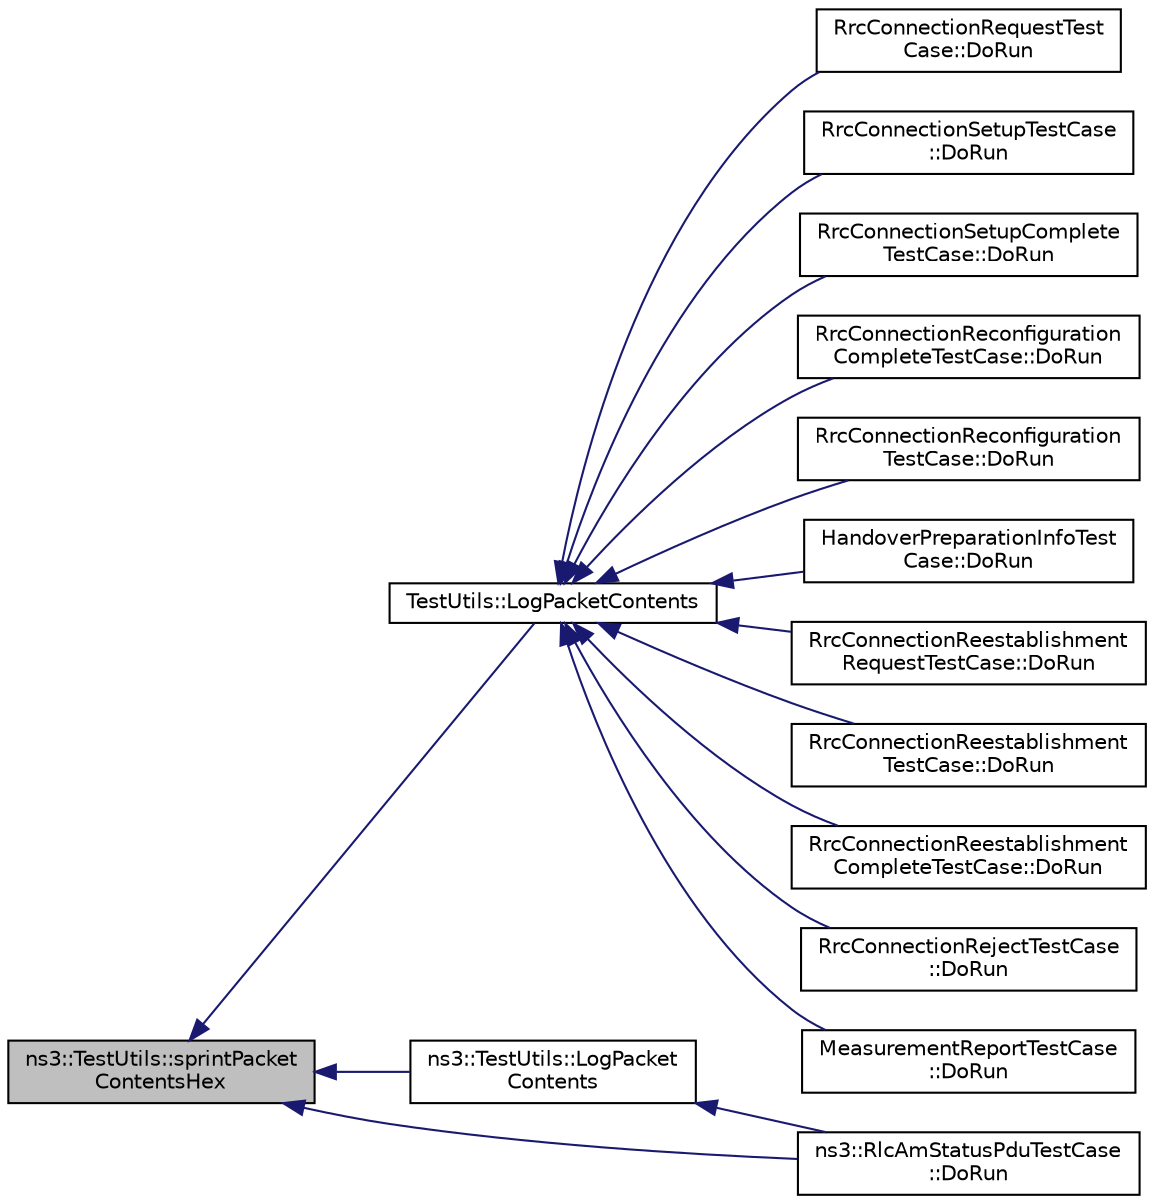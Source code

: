 digraph "ns3::TestUtils::sprintPacketContentsHex"
{
  edge [fontname="Helvetica",fontsize="10",labelfontname="Helvetica",labelfontsize="10"];
  node [fontname="Helvetica",fontsize="10",shape=record];
  rankdir="LR";
  Node1 [label="ns3::TestUtils::sprintPacket\lContentsHex",height=0.2,width=0.4,color="black", fillcolor="grey75", style="filled", fontcolor="black"];
  Node1 -> Node2 [dir="back",color="midnightblue",fontsize="10",style="solid"];
  Node2 [label="TestUtils::LogPacketContents",height=0.2,width=0.4,color="black", fillcolor="white", style="filled",URL="$d3/dd1/classTestUtils.html#a9391dac3282094e6e57c0052d88a086f"];
  Node2 -> Node3 [dir="back",color="midnightblue",fontsize="10",style="solid"];
  Node3 [label="RrcConnectionRequestTest\lCase::DoRun",height=0.2,width=0.4,color="black", fillcolor="white", style="filled",URL="$da/d3a/classRrcConnectionRequestTestCase.html#a56ad8fb3abe70c33b6dd15b0bb52a71d",tooltip="Implementation to actually run this TestCase. "];
  Node2 -> Node4 [dir="back",color="midnightblue",fontsize="10",style="solid"];
  Node4 [label="RrcConnectionSetupTestCase\l::DoRun",height=0.2,width=0.4,color="black", fillcolor="white", style="filled",URL="$df/d80/classRrcConnectionSetupTestCase.html#a167082ea179ee6608f4cd608eef3b87e",tooltip="Implementation to actually run this TestCase. "];
  Node2 -> Node5 [dir="back",color="midnightblue",fontsize="10",style="solid"];
  Node5 [label="RrcConnectionSetupComplete\lTestCase::DoRun",height=0.2,width=0.4,color="black", fillcolor="white", style="filled",URL="$d9/d83/classRrcConnectionSetupCompleteTestCase.html#a0bec6b3fe9ff042780ccbc5f94160412",tooltip="Implementation to actually run this TestCase. "];
  Node2 -> Node6 [dir="back",color="midnightblue",fontsize="10",style="solid"];
  Node6 [label="RrcConnectionReconfiguration\lCompleteTestCase::DoRun",height=0.2,width=0.4,color="black", fillcolor="white", style="filled",URL="$d4/df7/classRrcConnectionReconfigurationCompleteTestCase.html#a811358e619874b2e388db76d924a0574",tooltip="Implementation to actually run this TestCase. "];
  Node2 -> Node7 [dir="back",color="midnightblue",fontsize="10",style="solid"];
  Node7 [label="RrcConnectionReconfiguration\lTestCase::DoRun",height=0.2,width=0.4,color="black", fillcolor="white", style="filled",URL="$db/df4/classRrcConnectionReconfigurationTestCase.html#a2b89d71bea1fac367654a314ffb228a8",tooltip="Implementation to actually run this TestCase. "];
  Node2 -> Node8 [dir="back",color="midnightblue",fontsize="10",style="solid"];
  Node8 [label="HandoverPreparationInfoTest\lCase::DoRun",height=0.2,width=0.4,color="black", fillcolor="white", style="filled",URL="$d9/d7e/classHandoverPreparationInfoTestCase.html#af2543e8eacd157b1cc0ec5615a3aba95",tooltip="Implementation to actually run this TestCase. "];
  Node2 -> Node9 [dir="back",color="midnightblue",fontsize="10",style="solid"];
  Node9 [label="RrcConnectionReestablishment\lRequestTestCase::DoRun",height=0.2,width=0.4,color="black", fillcolor="white", style="filled",URL="$d7/d35/classRrcConnectionReestablishmentRequestTestCase.html#abfefd24ae58ad815de9efe81f4cffeee",tooltip="Implementation to actually run this TestCase. "];
  Node2 -> Node10 [dir="back",color="midnightblue",fontsize="10",style="solid"];
  Node10 [label="RrcConnectionReestablishment\lTestCase::DoRun",height=0.2,width=0.4,color="black", fillcolor="white", style="filled",URL="$da/daa/classRrcConnectionReestablishmentTestCase.html#a83b77e685792d906456e37b202274265",tooltip="Implementation to actually run this TestCase. "];
  Node2 -> Node11 [dir="back",color="midnightblue",fontsize="10",style="solid"];
  Node11 [label="RrcConnectionReestablishment\lCompleteTestCase::DoRun",height=0.2,width=0.4,color="black", fillcolor="white", style="filled",URL="$d3/db6/classRrcConnectionReestablishmentCompleteTestCase.html#a7965b51e212680d083695536b2a2a9b0",tooltip="Implementation to actually run this TestCase. "];
  Node2 -> Node12 [dir="back",color="midnightblue",fontsize="10",style="solid"];
  Node12 [label="RrcConnectionRejectTestCase\l::DoRun",height=0.2,width=0.4,color="black", fillcolor="white", style="filled",URL="$d0/d62/classRrcConnectionRejectTestCase.html#a0bd7895700a0244130e97d13ae63de94",tooltip="Implementation to actually run this TestCase. "];
  Node2 -> Node13 [dir="back",color="midnightblue",fontsize="10",style="solid"];
  Node13 [label="MeasurementReportTestCase\l::DoRun",height=0.2,width=0.4,color="black", fillcolor="white", style="filled",URL="$db/dbd/classMeasurementReportTestCase.html#adcfdbf787e4820120911329dd17b34df",tooltip="Implementation to actually run this TestCase. "];
  Node1 -> Node14 [dir="back",color="midnightblue",fontsize="10",style="solid"];
  Node14 [label="ns3::TestUtils::LogPacket\lContents",height=0.2,width=0.4,color="black", fillcolor="white", style="filled",URL="$dd/d99/classns3_1_1TestUtils.html#a94c378ff1bc8e71d2e33ec4f4df5eac0"];
  Node14 -> Node15 [dir="back",color="midnightblue",fontsize="10",style="solid"];
  Node15 [label="ns3::RlcAmStatusPduTestCase\l::DoRun",height=0.2,width=0.4,color="black", fillcolor="white", style="filled",URL="$d8/d66/classns3_1_1RlcAmStatusPduTestCase.html#ac6a572fa12ff05e75c447431fcbc3f38",tooltip="Implementation to actually run this TestCase. "];
  Node1 -> Node15 [dir="back",color="midnightblue",fontsize="10",style="solid"];
}
